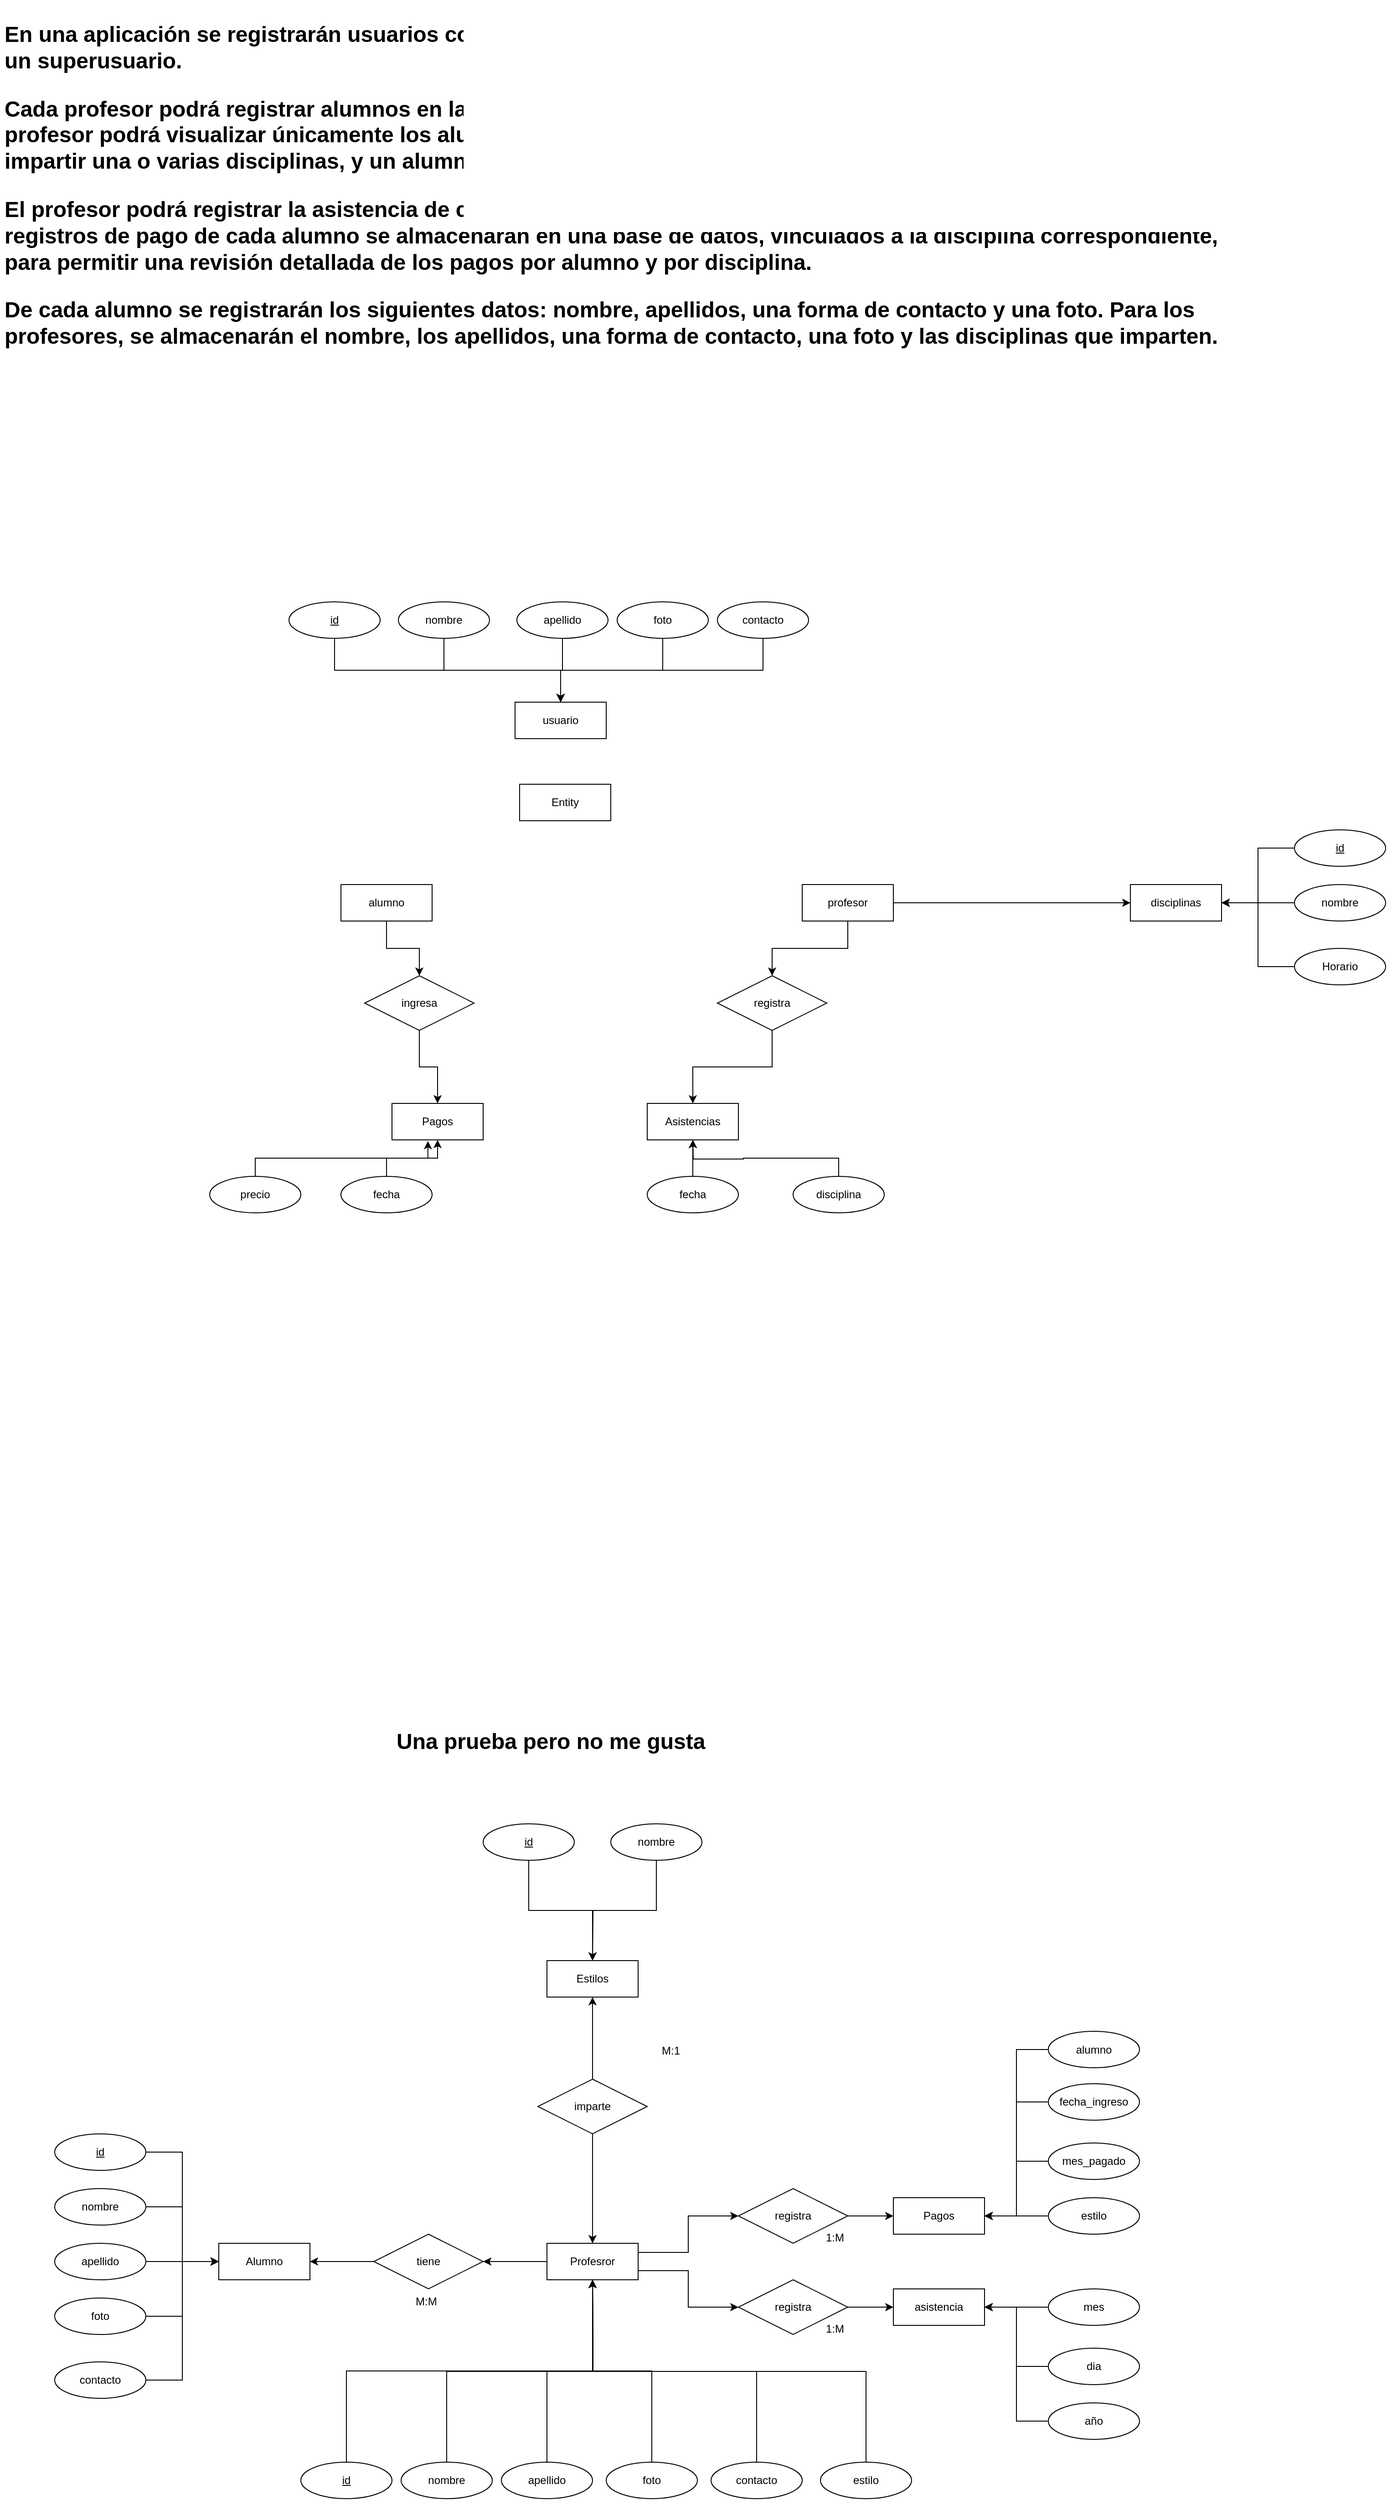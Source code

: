 <mxfile version="13.9.9" type="device"><diagram id="Mflkv-v4IM2D1DRGNsUt" name="Página-1"><mxGraphModel dx="2500" dy="2127" grid="1" gridSize="10" guides="1" tooltips="1" connect="1" arrows="1" fold="1" page="1" pageScale="1" pageWidth="827" pageHeight="1169" math="0" shadow="0"><root><mxCell id="0"/><mxCell id="1" parent="0"/><mxCell id="bshhs0ZwcCgJ_onVV9tS-1" value="Alumno&lt;br&gt;" style="whiteSpace=wrap;html=1;align=center;" vertex="1" parent="1"><mxGeometry x="180" y="1770" width="100" height="40" as="geometry"/></mxCell><mxCell id="bshhs0ZwcCgJ_onVV9tS-8" style="edgeStyle=orthogonalEdgeStyle;rounded=0;orthogonalLoop=1;jettySize=auto;html=1;exitX=0;exitY=0.5;exitDx=0;exitDy=0;" edge="1" parent="1" source="bshhs0ZwcCgJ_onVV9tS-2" target="bshhs0ZwcCgJ_onVV9tS-3"><mxGeometry relative="1" as="geometry"/></mxCell><mxCell id="bshhs0ZwcCgJ_onVV9tS-37" style="edgeStyle=orthogonalEdgeStyle;rounded=0;orthogonalLoop=1;jettySize=auto;html=1;exitX=1;exitY=0.25;exitDx=0;exitDy=0;entryX=0;entryY=0.5;entryDx=0;entryDy=0;" edge="1" parent="1" source="bshhs0ZwcCgJ_onVV9tS-2" target="bshhs0ZwcCgJ_onVV9tS-7"><mxGeometry relative="1" as="geometry"/></mxCell><mxCell id="bshhs0ZwcCgJ_onVV9tS-38" style="edgeStyle=orthogonalEdgeStyle;rounded=0;orthogonalLoop=1;jettySize=auto;html=1;exitX=1;exitY=0.75;exitDx=0;exitDy=0;entryX=0;entryY=0.5;entryDx=0;entryDy=0;" edge="1" parent="1" source="bshhs0ZwcCgJ_onVV9tS-2" target="bshhs0ZwcCgJ_onVV9tS-5"><mxGeometry relative="1" as="geometry"/></mxCell><mxCell id="bshhs0ZwcCgJ_onVV9tS-2" value="Profesror" style="whiteSpace=wrap;html=1;align=center;" vertex="1" parent="1"><mxGeometry x="540" y="1770" width="100" height="40" as="geometry"/></mxCell><mxCell id="bshhs0ZwcCgJ_onVV9tS-9" style="edgeStyle=orthogonalEdgeStyle;rounded=0;orthogonalLoop=1;jettySize=auto;html=1;exitX=0;exitY=0.5;exitDx=0;exitDy=0;" edge="1" parent="1" source="bshhs0ZwcCgJ_onVV9tS-3" target="bshhs0ZwcCgJ_onVV9tS-1"><mxGeometry relative="1" as="geometry"/></mxCell><mxCell id="bshhs0ZwcCgJ_onVV9tS-3" value="tiene" style="shape=rhombus;perimeter=rhombusPerimeter;whiteSpace=wrap;html=1;align=center;" vertex="1" parent="1"><mxGeometry x="350" y="1760" width="120" height="60" as="geometry"/></mxCell><mxCell id="bshhs0ZwcCgJ_onVV9tS-4" value="asistencia" style="whiteSpace=wrap;html=1;align=center;" vertex="1" parent="1"><mxGeometry x="920" y="1820" width="100" height="40" as="geometry"/></mxCell><mxCell id="bshhs0ZwcCgJ_onVV9tS-34" style="edgeStyle=orthogonalEdgeStyle;rounded=0;orthogonalLoop=1;jettySize=auto;html=1;exitX=1;exitY=0.5;exitDx=0;exitDy=0;" edge="1" parent="1" source="bshhs0ZwcCgJ_onVV9tS-5" target="bshhs0ZwcCgJ_onVV9tS-4"><mxGeometry relative="1" as="geometry"/></mxCell><mxCell id="bshhs0ZwcCgJ_onVV9tS-5" value="registra" style="shape=rhombus;perimeter=rhombusPerimeter;whiteSpace=wrap;html=1;align=center;" vertex="1" parent="1"><mxGeometry x="750" y="1810" width="120" height="60" as="geometry"/></mxCell><mxCell id="bshhs0ZwcCgJ_onVV9tS-6" value="Pagos" style="whiteSpace=wrap;html=1;align=center;" vertex="1" parent="1"><mxGeometry x="920" y="1720" width="100" height="40" as="geometry"/></mxCell><mxCell id="bshhs0ZwcCgJ_onVV9tS-11" style="edgeStyle=orthogonalEdgeStyle;rounded=0;orthogonalLoop=1;jettySize=auto;html=1;exitX=1;exitY=0.5;exitDx=0;exitDy=0;entryX=0;entryY=0.5;entryDx=0;entryDy=0;" edge="1" parent="1" source="bshhs0ZwcCgJ_onVV9tS-7" target="bshhs0ZwcCgJ_onVV9tS-6"><mxGeometry relative="1" as="geometry"/></mxCell><mxCell id="bshhs0ZwcCgJ_onVV9tS-7" value="registra" style="shape=rhombus;perimeter=rhombusPerimeter;whiteSpace=wrap;html=1;align=center;" vertex="1" parent="1"><mxGeometry x="750" y="1710" width="120" height="60" as="geometry"/></mxCell><mxCell id="bshhs0ZwcCgJ_onVV9tS-14" value="Estilos" style="whiteSpace=wrap;html=1;align=center;" vertex="1" parent="1"><mxGeometry x="540" y="1460" width="100" height="40" as="geometry"/></mxCell><mxCell id="bshhs0ZwcCgJ_onVV9tS-16" style="edgeStyle=orthogonalEdgeStyle;rounded=0;orthogonalLoop=1;jettySize=auto;html=1;exitX=0.5;exitY=1;exitDx=0;exitDy=0;" edge="1" parent="1" source="bshhs0ZwcCgJ_onVV9tS-15" target="bshhs0ZwcCgJ_onVV9tS-2"><mxGeometry relative="1" as="geometry"/></mxCell><mxCell id="bshhs0ZwcCgJ_onVV9tS-17" style="edgeStyle=orthogonalEdgeStyle;rounded=0;orthogonalLoop=1;jettySize=auto;html=1;exitX=0.5;exitY=0;exitDx=0;exitDy=0;entryX=0.5;entryY=1;entryDx=0;entryDy=0;" edge="1" parent="1" source="bshhs0ZwcCgJ_onVV9tS-15" target="bshhs0ZwcCgJ_onVV9tS-14"><mxGeometry relative="1" as="geometry"/></mxCell><mxCell id="bshhs0ZwcCgJ_onVV9tS-15" value="imparte" style="shape=rhombus;perimeter=rhombusPerimeter;whiteSpace=wrap;html=1;align=center;" vertex="1" parent="1"><mxGeometry x="530" y="1590" width="120" height="60" as="geometry"/></mxCell><mxCell id="bshhs0ZwcCgJ_onVV9tS-18" value="M:1" style="text;strokeColor=none;fillColor=none;spacingLeft=4;spacingRight=4;overflow=hidden;rotatable=0;points=[[0,0.5],[1,0.5]];portConstraint=eastwest;fontSize=12;" vertex="1" parent="1"><mxGeometry x="660" y="1545" width="40" height="30" as="geometry"/></mxCell><mxCell id="bshhs0ZwcCgJ_onVV9tS-19" value="1:M" style="text;strokeColor=none;fillColor=none;spacingLeft=4;spacingRight=4;overflow=hidden;rotatable=0;points=[[0,0.5],[1,0.5]];portConstraint=eastwest;fontSize=12;" vertex="1" parent="1"><mxGeometry x="840" y="1750" width="40" height="30" as="geometry"/></mxCell><mxCell id="bshhs0ZwcCgJ_onVV9tS-20" value="M:M" style="text;strokeColor=none;fillColor=none;spacingLeft=4;spacingRight=4;overflow=hidden;rotatable=0;points=[[0,0.5],[1,0.5]];portConstraint=eastwest;fontSize=12;" vertex="1" parent="1"><mxGeometry x="390" y="1820" width="40" height="30" as="geometry"/></mxCell><mxCell id="bshhs0ZwcCgJ_onVV9tS-21" value="1:M" style="text;strokeColor=none;fillColor=none;spacingLeft=4;spacingRight=4;overflow=hidden;rotatable=0;points=[[0,0.5],[1,0.5]];portConstraint=eastwest;fontSize=12;" vertex="1" parent="1"><mxGeometry x="840" y="1850" width="40" height="30" as="geometry"/></mxCell><mxCell id="bshhs0ZwcCgJ_onVV9tS-66" style="edgeStyle=orthogonalEdgeStyle;rounded=0;orthogonalLoop=1;jettySize=auto;html=1;exitX=0.5;exitY=1;exitDx=0;exitDy=0;" edge="1" parent="1" source="bshhs0ZwcCgJ_onVV9tS-22" target="bshhs0ZwcCgJ_onVV9tS-14"><mxGeometry relative="1" as="geometry"><mxPoint x="520" y="1400" as="sourcePoint"/></mxGeometry></mxCell><mxCell id="bshhs0ZwcCgJ_onVV9tS-22" value="&lt;u&gt;id&lt;/u&gt;" style="ellipse;whiteSpace=wrap;html=1;align=center;" vertex="1" parent="1"><mxGeometry x="470" y="1310" width="100" height="40" as="geometry"/></mxCell><mxCell id="bshhs0ZwcCgJ_onVV9tS-67" style="edgeStyle=orthogonalEdgeStyle;rounded=0;orthogonalLoop=1;jettySize=auto;html=1;exitX=0.5;exitY=1;exitDx=0;exitDy=0;" edge="1" parent="1" source="bshhs0ZwcCgJ_onVV9tS-23"><mxGeometry relative="1" as="geometry"><mxPoint x="590" y="1460" as="targetPoint"/><mxPoint x="660" y="1400" as="sourcePoint"/></mxGeometry></mxCell><mxCell id="bshhs0ZwcCgJ_onVV9tS-23" value="nombre" style="ellipse;whiteSpace=wrap;html=1;align=center;" vertex="1" parent="1"><mxGeometry x="610" y="1310" width="100" height="40" as="geometry"/></mxCell><mxCell id="bshhs0ZwcCgJ_onVV9tS-46" style="edgeStyle=orthogonalEdgeStyle;rounded=0;orthogonalLoop=1;jettySize=auto;html=1;exitX=1;exitY=0.5;exitDx=0;exitDy=0;entryX=0;entryY=0.5;entryDx=0;entryDy=0;" edge="1" parent="1" source="bshhs0ZwcCgJ_onVV9tS-24" target="bshhs0ZwcCgJ_onVV9tS-1"><mxGeometry relative="1" as="geometry"/></mxCell><mxCell id="bshhs0ZwcCgJ_onVV9tS-24" value="&lt;u&gt;id&lt;/u&gt;" style="ellipse;whiteSpace=wrap;html=1;align=center;" vertex="1" parent="1"><mxGeometry y="1650" width="100" height="40" as="geometry"/></mxCell><mxCell id="bshhs0ZwcCgJ_onVV9tS-47" style="edgeStyle=orthogonalEdgeStyle;rounded=0;orthogonalLoop=1;jettySize=auto;html=1;exitX=1;exitY=0.5;exitDx=0;exitDy=0;entryX=0;entryY=0.5;entryDx=0;entryDy=0;" edge="1" parent="1" source="bshhs0ZwcCgJ_onVV9tS-25" target="bshhs0ZwcCgJ_onVV9tS-1"><mxGeometry relative="1" as="geometry"/></mxCell><mxCell id="bshhs0ZwcCgJ_onVV9tS-25" value="nombre" style="ellipse;whiteSpace=wrap;html=1;align=center;" vertex="1" parent="1"><mxGeometry y="1710" width="100" height="40" as="geometry"/></mxCell><mxCell id="bshhs0ZwcCgJ_onVV9tS-48" style="edgeStyle=orthogonalEdgeStyle;rounded=0;orthogonalLoop=1;jettySize=auto;html=1;exitX=1;exitY=0.5;exitDx=0;exitDy=0;" edge="1" parent="1" source="bshhs0ZwcCgJ_onVV9tS-26"><mxGeometry relative="1" as="geometry"><mxPoint x="180" y="1790" as="targetPoint"/></mxGeometry></mxCell><mxCell id="bshhs0ZwcCgJ_onVV9tS-26" value="apellido" style="ellipse;whiteSpace=wrap;html=1;align=center;" vertex="1" parent="1"><mxGeometry y="1770" width="100" height="40" as="geometry"/></mxCell><mxCell id="bshhs0ZwcCgJ_onVV9tS-49" style="edgeStyle=orthogonalEdgeStyle;rounded=0;orthogonalLoop=1;jettySize=auto;html=1;exitX=1;exitY=0.5;exitDx=0;exitDy=0;entryX=0;entryY=0.5;entryDx=0;entryDy=0;" edge="1" parent="1" source="bshhs0ZwcCgJ_onVV9tS-27" target="bshhs0ZwcCgJ_onVV9tS-1"><mxGeometry relative="1" as="geometry"/></mxCell><mxCell id="bshhs0ZwcCgJ_onVV9tS-27" value="foto" style="ellipse;whiteSpace=wrap;html=1;align=center;" vertex="1" parent="1"><mxGeometry y="1830" width="100" height="40" as="geometry"/></mxCell><mxCell id="bshhs0ZwcCgJ_onVV9tS-50" style="edgeStyle=orthogonalEdgeStyle;rounded=0;orthogonalLoop=1;jettySize=auto;html=1;exitX=1;exitY=0.5;exitDx=0;exitDy=0;entryX=0;entryY=0.5;entryDx=0;entryDy=0;" edge="1" parent="1" source="bshhs0ZwcCgJ_onVV9tS-28" target="bshhs0ZwcCgJ_onVV9tS-1"><mxGeometry relative="1" as="geometry"/></mxCell><mxCell id="bshhs0ZwcCgJ_onVV9tS-28" value="contacto" style="ellipse;whiteSpace=wrap;html=1;align=center;" vertex="1" parent="1"><mxGeometry y="1900" width="100" height="40" as="geometry"/></mxCell><mxCell id="bshhs0ZwcCgJ_onVV9tS-40" style="edgeStyle=orthogonalEdgeStyle;rounded=0;orthogonalLoop=1;jettySize=auto;html=1;exitX=0.5;exitY=0;exitDx=0;exitDy=0;entryX=0.5;entryY=1;entryDx=0;entryDy=0;" edge="1" parent="1" source="bshhs0ZwcCgJ_onVV9tS-29" target="bshhs0ZwcCgJ_onVV9tS-2"><mxGeometry relative="1" as="geometry"/></mxCell><mxCell id="bshhs0ZwcCgJ_onVV9tS-29" value="&lt;u&gt;id&lt;/u&gt;" style="ellipse;whiteSpace=wrap;html=1;align=center;" vertex="1" parent="1"><mxGeometry x="270" y="2010" width="100" height="40" as="geometry"/></mxCell><mxCell id="bshhs0ZwcCgJ_onVV9tS-41" style="edgeStyle=orthogonalEdgeStyle;rounded=0;orthogonalLoop=1;jettySize=auto;html=1;exitX=0.5;exitY=0;exitDx=0;exitDy=0;" edge="1" parent="1" source="bshhs0ZwcCgJ_onVV9tS-30"><mxGeometry relative="1" as="geometry"><mxPoint x="590" y="1810" as="targetPoint"/></mxGeometry></mxCell><mxCell id="bshhs0ZwcCgJ_onVV9tS-30" value="nombre" style="ellipse;whiteSpace=wrap;html=1;align=center;" vertex="1" parent="1"><mxGeometry x="380" y="2010" width="100" height="40" as="geometry"/></mxCell><mxCell id="bshhs0ZwcCgJ_onVV9tS-42" style="edgeStyle=orthogonalEdgeStyle;rounded=0;orthogonalLoop=1;jettySize=auto;html=1;exitX=0.5;exitY=0;exitDx=0;exitDy=0;" edge="1" parent="1" source="bshhs0ZwcCgJ_onVV9tS-31"><mxGeometry relative="1" as="geometry"><mxPoint x="590" y="1810" as="targetPoint"/></mxGeometry></mxCell><mxCell id="bshhs0ZwcCgJ_onVV9tS-31" value="apellido" style="ellipse;whiteSpace=wrap;html=1;align=center;" vertex="1" parent="1"><mxGeometry x="490" y="2010" width="100" height="40" as="geometry"/></mxCell><mxCell id="bshhs0ZwcCgJ_onVV9tS-43" style="edgeStyle=orthogonalEdgeStyle;rounded=0;orthogonalLoop=1;jettySize=auto;html=1;exitX=0.5;exitY=0;exitDx=0;exitDy=0;entryX=0.5;entryY=1;entryDx=0;entryDy=0;" edge="1" parent="1" source="bshhs0ZwcCgJ_onVV9tS-32" target="bshhs0ZwcCgJ_onVV9tS-2"><mxGeometry relative="1" as="geometry"/></mxCell><mxCell id="bshhs0ZwcCgJ_onVV9tS-32" value="foto" style="ellipse;whiteSpace=wrap;html=1;align=center;" vertex="1" parent="1"><mxGeometry x="605" y="2010" width="100" height="40" as="geometry"/></mxCell><mxCell id="bshhs0ZwcCgJ_onVV9tS-44" style="edgeStyle=orthogonalEdgeStyle;rounded=0;orthogonalLoop=1;jettySize=auto;html=1;exitX=0.5;exitY=0;exitDx=0;exitDy=0;" edge="1" parent="1" source="bshhs0ZwcCgJ_onVV9tS-33"><mxGeometry relative="1" as="geometry"><mxPoint x="590" y="1810" as="targetPoint"/></mxGeometry></mxCell><mxCell id="bshhs0ZwcCgJ_onVV9tS-33" value="contacto" style="ellipse;whiteSpace=wrap;html=1;align=center;" vertex="1" parent="1"><mxGeometry x="720" y="2010" width="100" height="40" as="geometry"/></mxCell><mxCell id="bshhs0ZwcCgJ_onVV9tS-45" style="edgeStyle=orthogonalEdgeStyle;rounded=0;orthogonalLoop=1;jettySize=auto;html=1;exitX=0.5;exitY=0;exitDx=0;exitDy=0;" edge="1" parent="1" source="bshhs0ZwcCgJ_onVV9tS-39"><mxGeometry relative="1" as="geometry"><mxPoint x="590" y="1810" as="targetPoint"/></mxGeometry></mxCell><mxCell id="bshhs0ZwcCgJ_onVV9tS-39" value="estilo" style="ellipse;whiteSpace=wrap;html=1;align=center;" vertex="1" parent="1"><mxGeometry x="840" y="2010" width="100" height="40" as="geometry"/></mxCell><mxCell id="bshhs0ZwcCgJ_onVV9tS-63" style="edgeStyle=orthogonalEdgeStyle;rounded=0;orthogonalLoop=1;jettySize=auto;html=1;exitX=0;exitY=0.5;exitDx=0;exitDy=0;entryX=1;entryY=0.5;entryDx=0;entryDy=0;" edge="1" parent="1" source="bshhs0ZwcCgJ_onVV9tS-51" target="bshhs0ZwcCgJ_onVV9tS-4"><mxGeometry relative="1" as="geometry"/></mxCell><mxCell id="bshhs0ZwcCgJ_onVV9tS-51" value="mes" style="ellipse;whiteSpace=wrap;html=1;align=center;" vertex="1" parent="1"><mxGeometry x="1090" y="1820" width="100" height="40" as="geometry"/></mxCell><mxCell id="bshhs0ZwcCgJ_onVV9tS-64" style="edgeStyle=orthogonalEdgeStyle;rounded=0;orthogonalLoop=1;jettySize=auto;html=1;exitX=0;exitY=0.5;exitDx=0;exitDy=0;entryX=1;entryY=0.5;entryDx=0;entryDy=0;" edge="1" parent="1" source="bshhs0ZwcCgJ_onVV9tS-52" target="bshhs0ZwcCgJ_onVV9tS-4"><mxGeometry relative="1" as="geometry"/></mxCell><mxCell id="bshhs0ZwcCgJ_onVV9tS-52" value="dia" style="ellipse;whiteSpace=wrap;html=1;align=center;" vertex="1" parent="1"><mxGeometry x="1090" y="1885" width="100" height="40" as="geometry"/></mxCell><mxCell id="bshhs0ZwcCgJ_onVV9tS-65" style="edgeStyle=orthogonalEdgeStyle;rounded=0;orthogonalLoop=1;jettySize=auto;html=1;exitX=0;exitY=0.5;exitDx=0;exitDy=0;entryX=1;entryY=0.5;entryDx=0;entryDy=0;" edge="1" parent="1" source="bshhs0ZwcCgJ_onVV9tS-53" target="bshhs0ZwcCgJ_onVV9tS-4"><mxGeometry relative="1" as="geometry"/></mxCell><mxCell id="bshhs0ZwcCgJ_onVV9tS-53" value="año" style="ellipse;whiteSpace=wrap;html=1;align=center;" vertex="1" parent="1"><mxGeometry x="1090" y="1945" width="100" height="40" as="geometry"/></mxCell><mxCell id="bshhs0ZwcCgJ_onVV9tS-60" style="edgeStyle=orthogonalEdgeStyle;rounded=0;orthogonalLoop=1;jettySize=auto;html=1;exitX=0;exitY=0.5;exitDx=0;exitDy=0;entryX=1;entryY=0.5;entryDx=0;entryDy=0;" edge="1" parent="1" source="bshhs0ZwcCgJ_onVV9tS-54" target="bshhs0ZwcCgJ_onVV9tS-6"><mxGeometry relative="1" as="geometry"/></mxCell><mxCell id="bshhs0ZwcCgJ_onVV9tS-54" value="fecha_ingreso" style="ellipse;whiteSpace=wrap;html=1;align=center;" vertex="1" parent="1"><mxGeometry x="1090" y="1595" width="100" height="40" as="geometry"/></mxCell><mxCell id="bshhs0ZwcCgJ_onVV9tS-59" style="edgeStyle=orthogonalEdgeStyle;rounded=0;orthogonalLoop=1;jettySize=auto;html=1;exitX=0;exitY=0.5;exitDx=0;exitDy=0;entryX=1;entryY=0.5;entryDx=0;entryDy=0;" edge="1" parent="1" source="bshhs0ZwcCgJ_onVV9tS-55" target="bshhs0ZwcCgJ_onVV9tS-6"><mxGeometry relative="1" as="geometry"/></mxCell><mxCell id="bshhs0ZwcCgJ_onVV9tS-55" value="mes_pagado" style="ellipse;whiteSpace=wrap;html=1;align=center;" vertex="1" parent="1"><mxGeometry x="1090" y="1660" width="100" height="40" as="geometry"/></mxCell><mxCell id="bshhs0ZwcCgJ_onVV9tS-58" style="edgeStyle=orthogonalEdgeStyle;rounded=0;orthogonalLoop=1;jettySize=auto;html=1;exitX=0;exitY=0.5;exitDx=0;exitDy=0;entryX=1;entryY=0.5;entryDx=0;entryDy=0;" edge="1" parent="1" source="bshhs0ZwcCgJ_onVV9tS-56" target="bshhs0ZwcCgJ_onVV9tS-6"><mxGeometry relative="1" as="geometry"/></mxCell><mxCell id="bshhs0ZwcCgJ_onVV9tS-56" value="estilo" style="ellipse;whiteSpace=wrap;html=1;align=center;" vertex="1" parent="1"><mxGeometry x="1090" y="1720" width="100" height="40" as="geometry"/></mxCell><mxCell id="bshhs0ZwcCgJ_onVV9tS-62" style="edgeStyle=orthogonalEdgeStyle;rounded=0;orthogonalLoop=1;jettySize=auto;html=1;exitX=0;exitY=0.5;exitDx=0;exitDy=0;entryX=1;entryY=0.5;entryDx=0;entryDy=0;" edge="1" parent="1" source="bshhs0ZwcCgJ_onVV9tS-57" target="bshhs0ZwcCgJ_onVV9tS-6"><mxGeometry relative="1" as="geometry"/></mxCell><mxCell id="bshhs0ZwcCgJ_onVV9tS-57" value="alumno" style="ellipse;whiteSpace=wrap;html=1;align=center;" vertex="1" parent="1"><mxGeometry x="1090" y="1537.5" width="100" height="40" as="geometry"/></mxCell><mxCell id="bshhs0ZwcCgJ_onVV9tS-68" value="&lt;h1&gt;&lt;p&gt;En una aplicación se registrarán usuarios con distintos roles: algunos como profesores, otros como alumnos, y habrá un superusuario.&lt;/p&gt;&lt;p&gt;Cada profesor podrá registrar alumnos en la disciplina que imparte, pero no en otras disciplinas. Además, cada profesor podrá visualizar únicamente los alumnos registrados en las disciplinas que enseña. Un profesor podrá impartir una o varias disciplinas, y un alumno podrá estar inscrito en múltiples disciplinas.&lt;/p&gt;&lt;p&gt;El profesor podrá registrar la asistencia de cada alumno y también registrar los pagos realizados por estos. Los registros de pago de cada alumno se almacenarán en una base de datos, vinculados a la disciplina correspondiente, para permitir una revisión detallada de los pagos por alumno y por disciplina.&lt;/p&gt;&lt;p&gt;De cada alumno se registrarán los siguientes datos: nombre, apellidos, una forma de contacto y una foto. Para los profesores, se almacenarán el nombre, los apellidos, una forma de contacto, una foto y las disciplinas que imparten.&lt;/p&gt;&lt;/h1&gt;" style="text;html=1;strokeColor=none;fillColor=none;spacing=5;spacingTop=-20;whiteSpace=wrap;overflow=hidden;rounded=0;" vertex="1" parent="1"><mxGeometry x="-60" y="-680" width="1370" height="430" as="geometry"/></mxCell><mxCell id="bshhs0ZwcCgJ_onVV9tS-69" value="usuario" style="whiteSpace=wrap;html=1;align=center;" vertex="1" parent="1"><mxGeometry x="505" y="80" width="100" height="40" as="geometry"/></mxCell><mxCell id="bshhs0ZwcCgJ_onVV9tS-102" style="edgeStyle=orthogonalEdgeStyle;rounded=0;orthogonalLoop=1;jettySize=auto;html=1;exitX=0.5;exitY=1;exitDx=0;exitDy=0;entryX=0.5;entryY=0;entryDx=0;entryDy=0;" edge="1" parent="1" source="bshhs0ZwcCgJ_onVV9tS-70" target="bshhs0ZwcCgJ_onVV9tS-101"><mxGeometry relative="1" as="geometry"/></mxCell><mxCell id="bshhs0ZwcCgJ_onVV9tS-70" value="alumno" style="whiteSpace=wrap;html=1;align=center;" vertex="1" parent="1"><mxGeometry x="314" y="280" width="100" height="40" as="geometry"/></mxCell><mxCell id="bshhs0ZwcCgJ_onVV9tS-94" style="edgeStyle=orthogonalEdgeStyle;rounded=0;orthogonalLoop=1;jettySize=auto;html=1;exitX=1;exitY=0.5;exitDx=0;exitDy=0;entryX=0;entryY=0.5;entryDx=0;entryDy=0;" edge="1" parent="1" source="bshhs0ZwcCgJ_onVV9tS-71" target="bshhs0ZwcCgJ_onVV9tS-74"><mxGeometry relative="1" as="geometry"/></mxCell><mxCell id="bshhs0ZwcCgJ_onVV9tS-106" style="edgeStyle=orthogonalEdgeStyle;rounded=0;orthogonalLoop=1;jettySize=auto;html=1;exitX=0.5;exitY=1;exitDx=0;exitDy=0;entryX=0.5;entryY=0;entryDx=0;entryDy=0;" edge="1" parent="1" source="bshhs0ZwcCgJ_onVV9tS-71" target="bshhs0ZwcCgJ_onVV9tS-104"><mxGeometry relative="1" as="geometry"/></mxCell><mxCell id="bshhs0ZwcCgJ_onVV9tS-71" value="profesor" style="whiteSpace=wrap;html=1;align=center;" vertex="1" parent="1"><mxGeometry x="820" y="280" width="100" height="40" as="geometry"/></mxCell><mxCell id="bshhs0ZwcCgJ_onVV9tS-72" value="Pagos" style="whiteSpace=wrap;html=1;align=center;" vertex="1" parent="1"><mxGeometry x="370" y="520" width="100" height="40" as="geometry"/></mxCell><mxCell id="bshhs0ZwcCgJ_onVV9tS-73" value="Asistencias" style="whiteSpace=wrap;html=1;align=center;" vertex="1" parent="1"><mxGeometry x="650" y="520" width="100" height="40" as="geometry"/></mxCell><mxCell id="bshhs0ZwcCgJ_onVV9tS-74" value="disciplinas" style="whiteSpace=wrap;html=1;align=center;" vertex="1" parent="1"><mxGeometry x="1180" y="280" width="100" height="40" as="geometry"/></mxCell><mxCell id="bshhs0ZwcCgJ_onVV9tS-95" style="edgeStyle=orthogonalEdgeStyle;rounded=0;orthogonalLoop=1;jettySize=auto;html=1;exitX=0.5;exitY=1;exitDx=0;exitDy=0;entryX=0.5;entryY=0;entryDx=0;entryDy=0;" edge="1" parent="1" source="bshhs0ZwcCgJ_onVV9tS-75" target="bshhs0ZwcCgJ_onVV9tS-69"><mxGeometry relative="1" as="geometry"/></mxCell><mxCell id="bshhs0ZwcCgJ_onVV9tS-75" value="&lt;u&gt;id&lt;/u&gt;" style="ellipse;whiteSpace=wrap;html=1;align=center;" vertex="1" parent="1"><mxGeometry x="257" y="-30" width="100" height="40" as="geometry"/></mxCell><mxCell id="bshhs0ZwcCgJ_onVV9tS-96" style="edgeStyle=orthogonalEdgeStyle;rounded=0;orthogonalLoop=1;jettySize=auto;html=1;exitX=0.5;exitY=1;exitDx=0;exitDy=0;entryX=0.5;entryY=0;entryDx=0;entryDy=0;" edge="1" parent="1" source="bshhs0ZwcCgJ_onVV9tS-76" target="bshhs0ZwcCgJ_onVV9tS-69"><mxGeometry relative="1" as="geometry"/></mxCell><mxCell id="bshhs0ZwcCgJ_onVV9tS-76" value="nombre" style="ellipse;whiteSpace=wrap;html=1;align=center;" vertex="1" parent="1"><mxGeometry x="377" y="-30" width="100" height="40" as="geometry"/></mxCell><mxCell id="bshhs0ZwcCgJ_onVV9tS-97" style="edgeStyle=orthogonalEdgeStyle;rounded=0;orthogonalLoop=1;jettySize=auto;html=1;exitX=0.5;exitY=1;exitDx=0;exitDy=0;entryX=0.5;entryY=0;entryDx=0;entryDy=0;" edge="1" parent="1" source="bshhs0ZwcCgJ_onVV9tS-77" target="bshhs0ZwcCgJ_onVV9tS-69"><mxGeometry relative="1" as="geometry"/></mxCell><mxCell id="bshhs0ZwcCgJ_onVV9tS-77" value="apellido" style="ellipse;whiteSpace=wrap;html=1;align=center;" vertex="1" parent="1"><mxGeometry x="507" y="-30" width="100" height="40" as="geometry"/></mxCell><mxCell id="bshhs0ZwcCgJ_onVV9tS-98" style="edgeStyle=orthogonalEdgeStyle;rounded=0;orthogonalLoop=1;jettySize=auto;html=1;exitX=0.5;exitY=1;exitDx=0;exitDy=0;" edge="1" parent="1" source="bshhs0ZwcCgJ_onVV9tS-78" target="bshhs0ZwcCgJ_onVV9tS-69"><mxGeometry relative="1" as="geometry"/></mxCell><mxCell id="bshhs0ZwcCgJ_onVV9tS-78" value="foto" style="ellipse;whiteSpace=wrap;html=1;align=center;" vertex="1" parent="1"><mxGeometry x="617" y="-30" width="100" height="40" as="geometry"/></mxCell><mxCell id="bshhs0ZwcCgJ_onVV9tS-99" style="edgeStyle=orthogonalEdgeStyle;rounded=0;orthogonalLoop=1;jettySize=auto;html=1;exitX=0.5;exitY=1;exitDx=0;exitDy=0;entryX=0.5;entryY=0;entryDx=0;entryDy=0;" edge="1" parent="1" source="bshhs0ZwcCgJ_onVV9tS-79" target="bshhs0ZwcCgJ_onVV9tS-69"><mxGeometry relative="1" as="geometry"><mxPoint x="540" y="80" as="targetPoint"/></mxGeometry></mxCell><mxCell id="bshhs0ZwcCgJ_onVV9tS-79" value="contacto" style="ellipse;whiteSpace=wrap;html=1;align=center;" vertex="1" parent="1"><mxGeometry x="727" y="-30" width="100" height="40" as="geometry"/></mxCell><mxCell id="bshhs0ZwcCgJ_onVV9tS-83" style="edgeStyle=orthogonalEdgeStyle;rounded=0;orthogonalLoop=1;jettySize=auto;html=1;exitX=0;exitY=0.5;exitDx=0;exitDy=0;entryX=1;entryY=0.5;entryDx=0;entryDy=0;" edge="1" parent="1" source="bshhs0ZwcCgJ_onVV9tS-80" target="bshhs0ZwcCgJ_onVV9tS-74"><mxGeometry relative="1" as="geometry"/></mxCell><mxCell id="bshhs0ZwcCgJ_onVV9tS-80" value="&lt;u&gt;id&lt;/u&gt;" style="ellipse;whiteSpace=wrap;html=1;align=center;" vertex="1" parent="1"><mxGeometry x="1360" y="220" width="100" height="40" as="geometry"/></mxCell><mxCell id="bshhs0ZwcCgJ_onVV9tS-84" style="edgeStyle=orthogonalEdgeStyle;rounded=0;orthogonalLoop=1;jettySize=auto;html=1;exitX=0;exitY=0.5;exitDx=0;exitDy=0;" edge="1" parent="1" source="bshhs0ZwcCgJ_onVV9tS-81"><mxGeometry relative="1" as="geometry"><mxPoint x="1280" y="300.059" as="targetPoint"/></mxGeometry></mxCell><mxCell id="bshhs0ZwcCgJ_onVV9tS-81" value="nombre" style="ellipse;whiteSpace=wrap;html=1;align=center;" vertex="1" parent="1"><mxGeometry x="1360" y="280" width="100" height="40" as="geometry"/></mxCell><mxCell id="bshhs0ZwcCgJ_onVV9tS-85" style="edgeStyle=orthogonalEdgeStyle;rounded=0;orthogonalLoop=1;jettySize=auto;html=1;exitX=0;exitY=0.5;exitDx=0;exitDy=0;entryX=1;entryY=0.5;entryDx=0;entryDy=0;" edge="1" parent="1" source="bshhs0ZwcCgJ_onVV9tS-82" target="bshhs0ZwcCgJ_onVV9tS-74"><mxGeometry relative="1" as="geometry"/></mxCell><mxCell id="bshhs0ZwcCgJ_onVV9tS-82" value="Horario" style="ellipse;whiteSpace=wrap;html=1;align=center;" vertex="1" parent="1"><mxGeometry x="1360" y="350" width="100" height="40" as="geometry"/></mxCell><mxCell id="bshhs0ZwcCgJ_onVV9tS-91" style="edgeStyle=orthogonalEdgeStyle;rounded=0;orthogonalLoop=1;jettySize=auto;html=1;exitX=0.5;exitY=0;exitDx=0;exitDy=0;entryX=0.394;entryY=1.031;entryDx=0;entryDy=0;entryPerimeter=0;" edge="1" parent="1" source="bshhs0ZwcCgJ_onVV9tS-86" target="bshhs0ZwcCgJ_onVV9tS-72"><mxGeometry relative="1" as="geometry"/></mxCell><mxCell id="bshhs0ZwcCgJ_onVV9tS-86" value="precio" style="ellipse;whiteSpace=wrap;html=1;align=center;" vertex="1" parent="1"><mxGeometry x="170" y="600" width="100" height="40" as="geometry"/></mxCell><mxCell id="bshhs0ZwcCgJ_onVV9tS-90" style="edgeStyle=orthogonalEdgeStyle;rounded=0;orthogonalLoop=1;jettySize=auto;html=1;exitX=0.5;exitY=0;exitDx=0;exitDy=0;entryX=0.5;entryY=1;entryDx=0;entryDy=0;" edge="1" parent="1" source="bshhs0ZwcCgJ_onVV9tS-87" target="bshhs0ZwcCgJ_onVV9tS-72"><mxGeometry relative="1" as="geometry"/></mxCell><mxCell id="bshhs0ZwcCgJ_onVV9tS-87" value="fecha" style="ellipse;whiteSpace=wrap;html=1;align=center;" vertex="1" parent="1"><mxGeometry x="314" y="600" width="100" height="40" as="geometry"/></mxCell><mxCell id="bshhs0ZwcCgJ_onVV9tS-92" style="edgeStyle=orthogonalEdgeStyle;rounded=0;orthogonalLoop=1;jettySize=auto;html=1;exitX=0.5;exitY=0;exitDx=0;exitDy=0;entryX=0.5;entryY=1;entryDx=0;entryDy=0;" edge="1" parent="1" source="bshhs0ZwcCgJ_onVV9tS-88" target="bshhs0ZwcCgJ_onVV9tS-73"><mxGeometry relative="1" as="geometry"/></mxCell><mxCell id="bshhs0ZwcCgJ_onVV9tS-88" value="fecha" style="ellipse;whiteSpace=wrap;html=1;align=center;" vertex="1" parent="1"><mxGeometry x="650" y="600" width="100" height="40" as="geometry"/></mxCell><mxCell id="bshhs0ZwcCgJ_onVV9tS-93" style="edgeStyle=orthogonalEdgeStyle;rounded=0;orthogonalLoop=1;jettySize=auto;html=1;exitX=0.5;exitY=0;exitDx=0;exitDy=0;" edge="1" parent="1" source="bshhs0ZwcCgJ_onVV9tS-89"><mxGeometry relative="1" as="geometry"><mxPoint x="700" y="560" as="targetPoint"/></mxGeometry></mxCell><mxCell id="bshhs0ZwcCgJ_onVV9tS-89" value="disciplina" style="ellipse;whiteSpace=wrap;html=1;align=center;" vertex="1" parent="1"><mxGeometry x="810" y="600" width="100" height="40" as="geometry"/></mxCell><mxCell id="bshhs0ZwcCgJ_onVV9tS-103" style="edgeStyle=orthogonalEdgeStyle;rounded=0;orthogonalLoop=1;jettySize=auto;html=1;exitX=0.5;exitY=1;exitDx=0;exitDy=0;entryX=0.5;entryY=0;entryDx=0;entryDy=0;" edge="1" parent="1" source="bshhs0ZwcCgJ_onVV9tS-101" target="bshhs0ZwcCgJ_onVV9tS-72"><mxGeometry relative="1" as="geometry"/></mxCell><mxCell id="bshhs0ZwcCgJ_onVV9tS-101" value="ingresa" style="shape=rhombus;perimeter=rhombusPerimeter;whiteSpace=wrap;html=1;align=center;" vertex="1" parent="1"><mxGeometry x="340" y="380" width="120" height="60" as="geometry"/></mxCell><mxCell id="bshhs0ZwcCgJ_onVV9tS-105" style="edgeStyle=orthogonalEdgeStyle;rounded=0;orthogonalLoop=1;jettySize=auto;html=1;exitX=0.5;exitY=1;exitDx=0;exitDy=0;entryX=0.5;entryY=0;entryDx=0;entryDy=0;" edge="1" parent="1" source="bshhs0ZwcCgJ_onVV9tS-104" target="bshhs0ZwcCgJ_onVV9tS-73"><mxGeometry relative="1" as="geometry"/></mxCell><mxCell id="bshhs0ZwcCgJ_onVV9tS-104" value="registra" style="shape=rhombus;perimeter=rhombusPerimeter;whiteSpace=wrap;html=1;align=center;" vertex="1" parent="1"><mxGeometry x="727" y="380" width="120" height="60" as="geometry"/></mxCell><mxCell id="bshhs0ZwcCgJ_onVV9tS-107" value="&lt;h1&gt;Una prueba pero no me gusta&lt;/h1&gt;" style="text;html=1;strokeColor=none;fillColor=none;spacing=5;spacingTop=-20;whiteSpace=wrap;overflow=hidden;rounded=0;" vertex="1" parent="1"><mxGeometry x="370" y="1200" width="453" height="90" as="geometry"/></mxCell><mxCell id="bshhs0ZwcCgJ_onVV9tS-108" value="Entity" style="whiteSpace=wrap;html=1;align=center;" vertex="1" parent="1"><mxGeometry x="510" y="170" width="100" height="40" as="geometry"/></mxCell></root></mxGraphModel></diagram></mxfile>